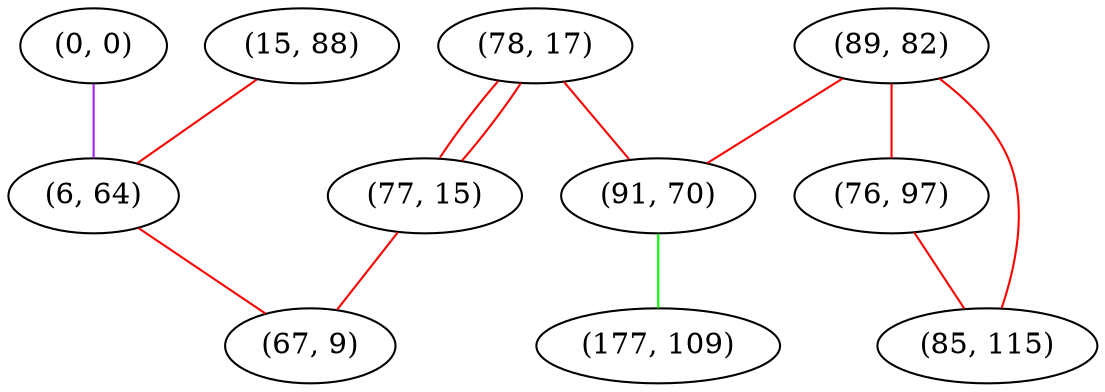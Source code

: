 graph "" {
"(78, 17)";
"(0, 0)";
"(15, 88)";
"(89, 82)";
"(77, 15)";
"(6, 64)";
"(91, 70)";
"(67, 9)";
"(76, 97)";
"(177, 109)";
"(85, 115)";
"(78, 17)" -- "(77, 15)"  [color=red, key=0, weight=1];
"(78, 17)" -- "(77, 15)"  [color=red, key=1, weight=1];
"(78, 17)" -- "(91, 70)"  [color=red, key=0, weight=1];
"(0, 0)" -- "(6, 64)"  [color=purple, key=0, weight=4];
"(15, 88)" -- "(6, 64)"  [color=red, key=0, weight=1];
"(89, 82)" -- "(76, 97)"  [color=red, key=0, weight=1];
"(89, 82)" -- "(91, 70)"  [color=red, key=0, weight=1];
"(89, 82)" -- "(85, 115)"  [color=red, key=0, weight=1];
"(77, 15)" -- "(67, 9)"  [color=red, key=0, weight=1];
"(6, 64)" -- "(67, 9)"  [color=red, key=0, weight=1];
"(91, 70)" -- "(177, 109)"  [color=green, key=0, weight=2];
"(76, 97)" -- "(85, 115)"  [color=red, key=0, weight=1];
}
